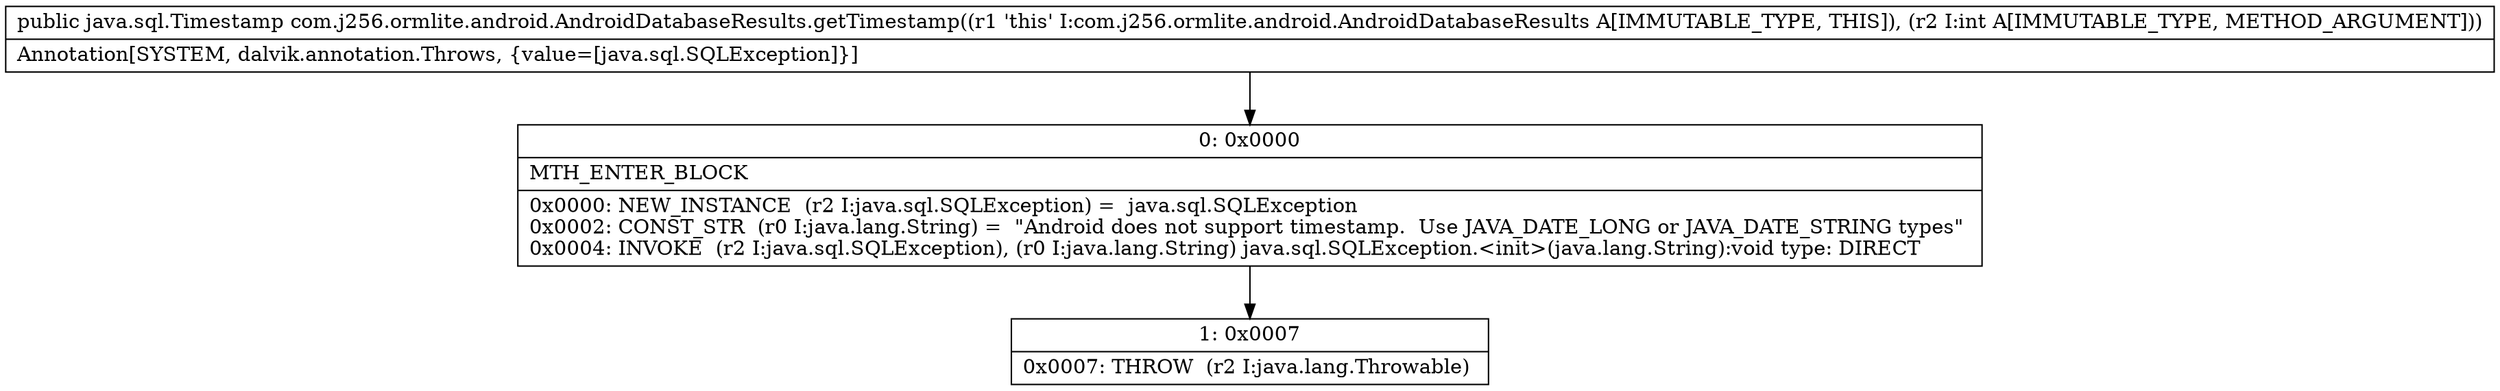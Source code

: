 digraph "CFG forcom.j256.ormlite.android.AndroidDatabaseResults.getTimestamp(I)Ljava\/sql\/Timestamp;" {
Node_0 [shape=record,label="{0\:\ 0x0000|MTH_ENTER_BLOCK\l|0x0000: NEW_INSTANCE  (r2 I:java.sql.SQLException) =  java.sql.SQLException \l0x0002: CONST_STR  (r0 I:java.lang.String) =  \"Android does not support timestamp.  Use JAVA_DATE_LONG or JAVA_DATE_STRING types\" \l0x0004: INVOKE  (r2 I:java.sql.SQLException), (r0 I:java.lang.String) java.sql.SQLException.\<init\>(java.lang.String):void type: DIRECT \l}"];
Node_1 [shape=record,label="{1\:\ 0x0007|0x0007: THROW  (r2 I:java.lang.Throwable) \l}"];
MethodNode[shape=record,label="{public java.sql.Timestamp com.j256.ormlite.android.AndroidDatabaseResults.getTimestamp((r1 'this' I:com.j256.ormlite.android.AndroidDatabaseResults A[IMMUTABLE_TYPE, THIS]), (r2 I:int A[IMMUTABLE_TYPE, METHOD_ARGUMENT]))  | Annotation[SYSTEM, dalvik.annotation.Throws, \{value=[java.sql.SQLException]\}]\l}"];
MethodNode -> Node_0;
Node_0 -> Node_1;
}

